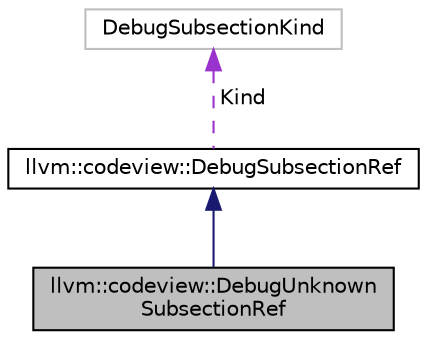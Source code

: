 digraph "llvm::codeview::DebugUnknownSubsectionRef"
{
 // LATEX_PDF_SIZE
  bgcolor="transparent";
  edge [fontname="Helvetica",fontsize="10",labelfontname="Helvetica",labelfontsize="10"];
  node [fontname="Helvetica",fontsize="10",shape=record];
  Node1 [label="llvm::codeview::DebugUnknown\lSubsectionRef",height=0.2,width=0.4,color="black", fillcolor="grey75", style="filled", fontcolor="black",tooltip=" "];
  Node2 -> Node1 [dir="back",color="midnightblue",fontsize="10",style="solid",fontname="Helvetica"];
  Node2 [label="llvm::codeview::DebugSubsectionRef",height=0.2,width=0.4,color="black",URL="$classllvm_1_1codeview_1_1DebugSubsectionRef.html",tooltip=" "];
  Node3 -> Node2 [dir="back",color="darkorchid3",fontsize="10",style="dashed",label=" Kind" ,fontname="Helvetica"];
  Node3 [label="DebugSubsectionKind",height=0.2,width=0.4,color="grey75",tooltip=" "];
}
